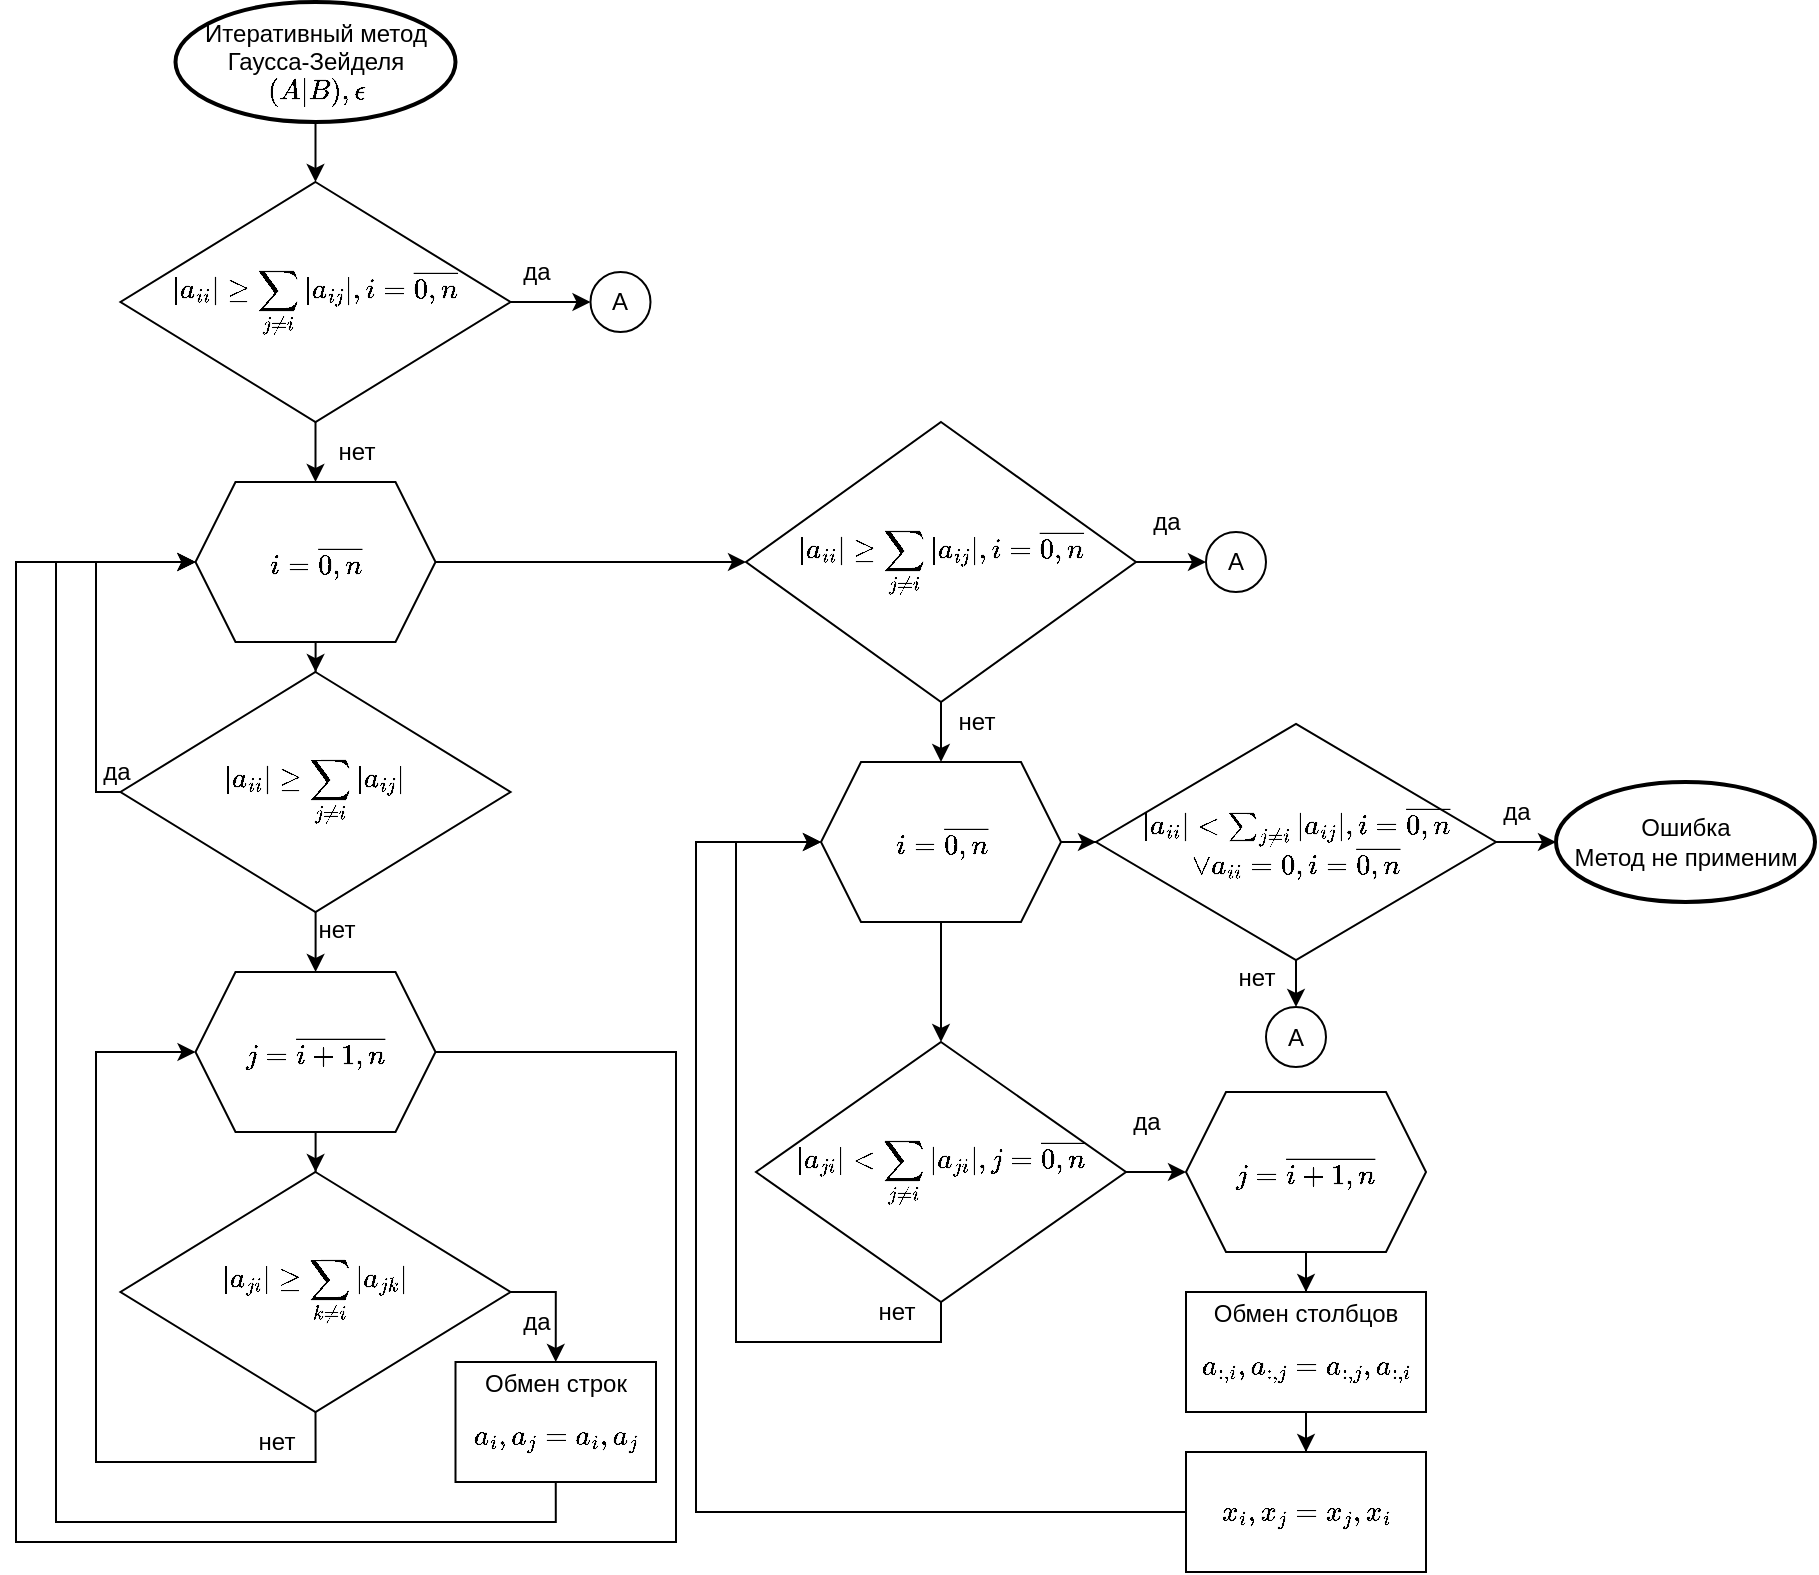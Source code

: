 <mxfile version="24.0.4" type="device" pages="2">
  <diagram name="Page-1" id="93AfGYuef2_yZVPc6nXK">
    <mxGraphModel dx="1579" dy="790" grid="1" gridSize="10" guides="1" tooltips="1" connect="1" arrows="1" fold="1" page="1" pageScale="1" pageWidth="850" pageHeight="1100" math="1" shadow="0">
      <root>
        <mxCell id="0" />
        <mxCell id="1" parent="0" />
        <mxCell id="3AjWjBE8GkJIppShjR5_-3" value="Итеративный метод Гаусса-Зейделя&lt;div&gt;\((A|B), \epsilon\)&lt;br&gt;&lt;/div&gt;" style="strokeWidth=2;html=1;shape=mxgraph.flowchart.start_1;whiteSpace=wrap;" parent="1" vertex="1">
          <mxGeometry x="129.75" y="40" width="140" height="60" as="geometry" />
        </mxCell>
        <mxCell id="3AjWjBE8GkJIppShjR5_-13" value="" style="edgeStyle=orthogonalEdgeStyle;rounded=0;orthogonalLoop=1;jettySize=auto;html=1;entryX=0.5;entryY=0;entryDx=0;entryDy=0;exitX=0.5;exitY=1;exitDx=0;exitDy=0;exitPerimeter=0;" parent="1" source="3AjWjBE8GkJIppShjR5_-3" target="e9ZiOkvPnKSSuZy2veKX-60" edge="1">
          <mxGeometry relative="1" as="geometry">
            <mxPoint x="200" y="97" as="sourcePoint" />
            <mxPoint x="200" y="105" as="targetPoint" />
          </mxGeometry>
        </mxCell>
        <mxCell id="3AjWjBE8GkJIppShjR5_-25" value="" style="edgeStyle=orthogonalEdgeStyle;rounded=0;orthogonalLoop=1;jettySize=auto;html=1;entryX=0.5;entryY=0;entryDx=0;entryDy=0;exitX=0.5;exitY=1;exitDx=0;exitDy=0;" parent="1" source="e9ZiOkvPnKSSuZy2veKX-60" target="e9ZiOkvPnKSSuZy2veKX-1" edge="1">
          <mxGeometry relative="1" as="geometry">
            <mxPoint x="200" y="245" as="sourcePoint" />
            <mxPoint x="200" y="290" as="targetPoint" />
          </mxGeometry>
        </mxCell>
        <mxCell id="3AjWjBE8GkJIppShjR5_-18" value="да" style="text;html=1;align=center;verticalAlign=middle;resizable=0;points=[];autosize=1;strokeColor=none;fillColor=none;" parent="1" vertex="1">
          <mxGeometry x="290" y="160" width="40" height="30" as="geometry" />
        </mxCell>
        <mxCell id="3AjWjBE8GkJIppShjR5_-19" value="нет" style="text;html=1;align=center;verticalAlign=middle;resizable=0;points=[];autosize=1;strokeColor=none;fillColor=none;" parent="1" vertex="1">
          <mxGeometry x="200" y="250" width="40" height="30" as="geometry" />
        </mxCell>
        <mxCell id="e9ZiOkvPnKSSuZy2veKX-3" value="" style="edgeStyle=orthogonalEdgeStyle;rounded=0;orthogonalLoop=1;jettySize=auto;html=1;" edge="1" parent="1" source="e9ZiOkvPnKSSuZy2veKX-1" target="e9ZiOkvPnKSSuZy2veKX-2">
          <mxGeometry relative="1" as="geometry" />
        </mxCell>
        <mxCell id="e9ZiOkvPnKSSuZy2veKX-26" value="" style="edgeStyle=orthogonalEdgeStyle;rounded=0;orthogonalLoop=1;jettySize=auto;html=1;" edge="1" parent="1" source="e9ZiOkvPnKSSuZy2veKX-1" target="e9ZiOkvPnKSSuZy2veKX-25">
          <mxGeometry relative="1" as="geometry" />
        </mxCell>
        <mxCell id="e9ZiOkvPnKSSuZy2veKX-1" value="$$i = \overline{0,n}$$" style="shape=hexagon;perimeter=hexagonPerimeter2;whiteSpace=wrap;html=1;fixedSize=1;" vertex="1" parent="1">
          <mxGeometry x="139.75" y="280" width="120" height="80" as="geometry" />
        </mxCell>
        <mxCell id="e9ZiOkvPnKSSuZy2veKX-5" value="" style="edgeStyle=orthogonalEdgeStyle;rounded=0;orthogonalLoop=1;jettySize=auto;html=1;" edge="1" parent="1" source="e9ZiOkvPnKSSuZy2veKX-2" target="e9ZiOkvPnKSSuZy2veKX-4">
          <mxGeometry relative="1" as="geometry" />
        </mxCell>
        <mxCell id="e9ZiOkvPnKSSuZy2veKX-41" style="edgeStyle=orthogonalEdgeStyle;rounded=0;orthogonalLoop=1;jettySize=auto;html=1;entryX=0;entryY=0.5;entryDx=0;entryDy=0;exitX=0;exitY=0.5;exitDx=0;exitDy=0;" edge="1" parent="1" source="e9ZiOkvPnKSSuZy2veKX-2" target="e9ZiOkvPnKSSuZy2veKX-1">
          <mxGeometry relative="1" as="geometry">
            <mxPoint x="100" y="380" as="targetPoint" />
            <Array as="points">
              <mxPoint x="90" y="435" />
              <mxPoint x="90" y="320" />
            </Array>
          </mxGeometry>
        </mxCell>
        <mxCell id="e9ZiOkvPnKSSuZy2veKX-2" value="$$|a_{ii}| \geq \sum_{j\neq i}|a_{ij}|$$" style="rhombus;whiteSpace=wrap;html=1;" vertex="1" parent="1">
          <mxGeometry x="102.25" y="375" width="195" height="120" as="geometry" />
        </mxCell>
        <mxCell id="e9ZiOkvPnKSSuZy2veKX-8" value="" style="edgeStyle=orthogonalEdgeStyle;rounded=0;orthogonalLoop=1;jettySize=auto;html=1;" edge="1" parent="1" source="e9ZiOkvPnKSSuZy2veKX-4" target="e9ZiOkvPnKSSuZy2veKX-7">
          <mxGeometry relative="1" as="geometry" />
        </mxCell>
        <mxCell id="e9ZiOkvPnKSSuZy2veKX-43" style="edgeStyle=orthogonalEdgeStyle;rounded=0;orthogonalLoop=1;jettySize=auto;html=1;entryX=0;entryY=0.5;entryDx=0;entryDy=0;exitX=1;exitY=0.5;exitDx=0;exitDy=0;" edge="1" parent="1" source="e9ZiOkvPnKSSuZy2veKX-4" target="e9ZiOkvPnKSSuZy2veKX-1">
          <mxGeometry relative="1" as="geometry">
            <Array as="points">
              <mxPoint x="380" y="565" />
              <mxPoint x="380" y="810" />
              <mxPoint x="50" y="810" />
              <mxPoint x="50" y="320" />
            </Array>
          </mxGeometry>
        </mxCell>
        <mxCell id="e9ZiOkvPnKSSuZy2veKX-4" value="$$j = \overline{i+1, n} $$" style="shape=hexagon;perimeter=hexagonPerimeter2;whiteSpace=wrap;html=1;fixedSize=1;" vertex="1" parent="1">
          <mxGeometry x="139.75" y="525" width="120" height="80" as="geometry" />
        </mxCell>
        <mxCell id="e9ZiOkvPnKSSuZy2veKX-10" value="" style="edgeStyle=orthogonalEdgeStyle;rounded=0;orthogonalLoop=1;jettySize=auto;html=1;exitX=1;exitY=0.5;exitDx=0;exitDy=0;entryX=0.5;entryY=0;entryDx=0;entryDy=0;" edge="1" parent="1" source="e9ZiOkvPnKSSuZy2veKX-7" target="e9ZiOkvPnKSSuZy2veKX-9">
          <mxGeometry relative="1" as="geometry">
            <mxPoint x="340" y="780" as="targetPoint" />
            <Array as="points">
              <mxPoint x="320" y="685" />
            </Array>
          </mxGeometry>
        </mxCell>
        <mxCell id="e9ZiOkvPnKSSuZy2veKX-13" value="" style="edgeStyle=orthogonalEdgeStyle;rounded=0;orthogonalLoop=1;jettySize=auto;html=1;entryX=0;entryY=0.5;entryDx=0;entryDy=0;exitX=0.5;exitY=1;exitDx=0;exitDy=0;" edge="1" parent="1" source="e9ZiOkvPnKSSuZy2veKX-9" target="e9ZiOkvPnKSSuZy2veKX-1">
          <mxGeometry relative="1" as="geometry">
            <mxPoint x="30" y="310" as="targetPoint" />
            <Array as="points">
              <mxPoint x="320" y="800" />
              <mxPoint x="70" y="800" />
              <mxPoint x="70" y="320" />
            </Array>
          </mxGeometry>
        </mxCell>
        <mxCell id="e9ZiOkvPnKSSuZy2veKX-9" value="Обмен строк&lt;br&gt;$$a_{i}, a_{j}= a_{i}, a_{j}$$" style="whiteSpace=wrap;html=1;" vertex="1" parent="1">
          <mxGeometry x="269.75" y="720" width="100.25" height="60" as="geometry" />
        </mxCell>
        <mxCell id="e9ZiOkvPnKSSuZy2veKX-14" style="edgeStyle=orthogonalEdgeStyle;rounded=0;orthogonalLoop=1;jettySize=auto;html=1;exitX=0.5;exitY=1;exitDx=0;exitDy=0;entryX=0;entryY=0.5;entryDx=0;entryDy=0;" edge="1" parent="1" source="e9ZiOkvPnKSSuZy2veKX-7" target="e9ZiOkvPnKSSuZy2veKX-4">
          <mxGeometry relative="1" as="geometry">
            <mxPoint x="110" y="830" as="sourcePoint" />
            <mxPoint x="130" y="540" as="targetPoint" />
            <Array as="points">
              <mxPoint x="200" y="770" />
              <mxPoint x="90" y="770" />
              <mxPoint x="90" y="565" />
            </Array>
          </mxGeometry>
        </mxCell>
        <mxCell id="e9ZiOkvPnKSSuZy2veKX-7" value="$$|a_{ji}| \geq \sum_{k\neq i}|a_{jk}|$$" style="rhombus;whiteSpace=wrap;html=1;" vertex="1" parent="1">
          <mxGeometry x="102.25" y="625" width="195" height="120" as="geometry" />
        </mxCell>
        <mxCell id="e9ZiOkvPnKSSuZy2veKX-23" value="да" style="text;html=1;align=center;verticalAlign=middle;resizable=0;points=[];autosize=1;strokeColor=none;fillColor=none;" vertex="1" parent="1">
          <mxGeometry x="290" y="685" width="40" height="30" as="geometry" />
        </mxCell>
        <mxCell id="e9ZiOkvPnKSSuZy2veKX-24" value="нет" style="text;html=1;align=center;verticalAlign=middle;resizable=0;points=[];autosize=1;strokeColor=none;fillColor=none;" vertex="1" parent="1">
          <mxGeometry x="160" y="745" width="40" height="30" as="geometry" />
        </mxCell>
        <mxCell id="e9ZiOkvPnKSSuZy2veKX-34" style="edgeStyle=orthogonalEdgeStyle;rounded=0;orthogonalLoop=1;jettySize=auto;html=1;entryX=0.5;entryY=0;entryDx=0;entryDy=0;" edge="1" parent="1" source="e9ZiOkvPnKSSuZy2veKX-25" target="e9ZiOkvPnKSSuZy2veKX-31">
          <mxGeometry relative="1" as="geometry" />
        </mxCell>
        <mxCell id="fftwvyNlPydw7wGexTdd-6" style="edgeStyle=orthogonalEdgeStyle;rounded=0;orthogonalLoop=1;jettySize=auto;html=1;entryX=0;entryY=0.5;entryDx=0;entryDy=0;" edge="1" parent="1" source="e9ZiOkvPnKSSuZy2veKX-25" target="fftwvyNlPydw7wGexTdd-5">
          <mxGeometry relative="1" as="geometry" />
        </mxCell>
        <mxCell id="e9ZiOkvPnKSSuZy2veKX-25" value="$$|a_{ii}| \geq \sum_{j\neq i}|a_{ij}|, i = \overline{0,n}$$" style="rhombus;whiteSpace=wrap;html=1;" vertex="1" parent="1">
          <mxGeometry x="415" y="250" width="195" height="140" as="geometry" />
        </mxCell>
        <mxCell id="e9ZiOkvPnKSSuZy2veKX-28" value="да" style="text;html=1;align=center;verticalAlign=middle;resizable=0;points=[];autosize=1;strokeColor=none;fillColor=none;" vertex="1" parent="1">
          <mxGeometry x="605" y="285" width="40" height="30" as="geometry" />
        </mxCell>
        <mxCell id="e9ZiOkvPnKSSuZy2veKX-30" value="нет" style="text;html=1;align=center;verticalAlign=middle;resizable=0;points=[];autosize=1;strokeColor=none;fillColor=none;" vertex="1" parent="1">
          <mxGeometry x="510" y="385" width="40" height="30" as="geometry" />
        </mxCell>
        <mxCell id="e9ZiOkvPnKSSuZy2veKX-39" value="" style="edgeStyle=orthogonalEdgeStyle;rounded=0;orthogonalLoop=1;jettySize=auto;html=1;" edge="1" parent="1" source="e9ZiOkvPnKSSuZy2veKX-31" target="e9ZiOkvPnKSSuZy2veKX-38">
          <mxGeometry relative="1" as="geometry" />
        </mxCell>
        <mxCell id="e9ZiOkvPnKSSuZy2veKX-55" style="edgeStyle=orthogonalEdgeStyle;rounded=0;orthogonalLoop=1;jettySize=auto;html=1;entryX=0;entryY=0.5;entryDx=0;entryDy=0;" edge="1" parent="1" source="e9ZiOkvPnKSSuZy2veKX-31" target="e9ZiOkvPnKSSuZy2veKX-56">
          <mxGeometry relative="1" as="geometry">
            <mxPoint x="690" y="480" as="targetPoint" />
          </mxGeometry>
        </mxCell>
        <mxCell id="e9ZiOkvPnKSSuZy2veKX-31" value="$$i = \overline{0,n}$$" style="shape=hexagon;perimeter=hexagonPerimeter2;whiteSpace=wrap;html=1;fixedSize=1;" vertex="1" parent="1">
          <mxGeometry x="452.5" y="420" width="120" height="80" as="geometry" />
        </mxCell>
        <mxCell id="e9ZiOkvPnKSSuZy2veKX-44" style="edgeStyle=orthogonalEdgeStyle;rounded=0;orthogonalLoop=1;jettySize=auto;html=1;entryX=0;entryY=0.5;entryDx=0;entryDy=0;exitX=0.5;exitY=1;exitDx=0;exitDy=0;" edge="1" parent="1" source="e9ZiOkvPnKSSuZy2veKX-38" target="e9ZiOkvPnKSSuZy2veKX-31">
          <mxGeometry relative="1" as="geometry">
            <mxPoint x="417" y="480" as="targetPoint" />
            <Array as="points">
              <mxPoint x="512" y="710" />
              <mxPoint x="410" y="710" />
              <mxPoint x="410" y="460" />
            </Array>
          </mxGeometry>
        </mxCell>
        <mxCell id="e9ZiOkvPnKSSuZy2veKX-47" style="edgeStyle=orthogonalEdgeStyle;rounded=0;orthogonalLoop=1;jettySize=auto;html=1;entryX=0;entryY=0.5;entryDx=0;entryDy=0;" edge="1" parent="1" source="e9ZiOkvPnKSSuZy2veKX-38" target="e9ZiOkvPnKSSuZy2veKX-48">
          <mxGeometry relative="1" as="geometry">
            <mxPoint x="670" y="620" as="targetPoint" />
          </mxGeometry>
        </mxCell>
        <mxCell id="e9ZiOkvPnKSSuZy2veKX-38" value="&lt;div&gt;&lt;br&gt;&lt;/div&gt;&lt;div&gt;$$|a_{ji}| &amp;lt; \sum_{j\neq i}|a_{ji}|, j = \overline{0,n}$$&lt;br&gt;&lt;/div&gt;" style="rhombus;whiteSpace=wrap;html=1;" vertex="1" parent="1">
          <mxGeometry x="420" y="560" width="185" height="130" as="geometry" />
        </mxCell>
        <mxCell id="e9ZiOkvPnKSSuZy2veKX-40" value="нет" style="text;html=1;align=center;verticalAlign=middle;resizable=0;points=[];autosize=1;strokeColor=none;fillColor=none;" vertex="1" parent="1">
          <mxGeometry x="190" y="489.06" width="40" height="30" as="geometry" />
        </mxCell>
        <mxCell id="e9ZiOkvPnKSSuZy2veKX-42" value="да" style="text;html=1;align=center;verticalAlign=middle;resizable=0;points=[];autosize=1;strokeColor=none;fillColor=none;" vertex="1" parent="1">
          <mxGeometry x="80" y="410" width="40" height="30" as="geometry" />
        </mxCell>
        <mxCell id="e9ZiOkvPnKSSuZy2veKX-46" value="нет" style="text;html=1;align=center;verticalAlign=middle;resizable=0;points=[];autosize=1;strokeColor=none;fillColor=none;" vertex="1" parent="1">
          <mxGeometry x="470" y="680" width="40" height="30" as="geometry" />
        </mxCell>
        <mxCell id="e9ZiOkvPnKSSuZy2veKX-51" value="" style="edgeStyle=orthogonalEdgeStyle;rounded=0;orthogonalLoop=1;jettySize=auto;html=1;" edge="1" parent="1" source="e9ZiOkvPnKSSuZy2veKX-48" target="e9ZiOkvPnKSSuZy2veKX-50">
          <mxGeometry relative="1" as="geometry" />
        </mxCell>
        <mxCell id="e9ZiOkvPnKSSuZy2veKX-48" value="$$j = \overline{i+1, n} $$" style="shape=hexagon;perimeter=hexagonPerimeter2;whiteSpace=wrap;html=1;fixedSize=1;" vertex="1" parent="1">
          <mxGeometry x="635" y="585" width="120" height="80" as="geometry" />
        </mxCell>
        <mxCell id="e9ZiOkvPnKSSuZy2veKX-49" value="да" style="text;html=1;align=center;verticalAlign=middle;resizable=0;points=[];autosize=1;strokeColor=none;fillColor=none;" vertex="1" parent="1">
          <mxGeometry x="595" y="585" width="40" height="30" as="geometry" />
        </mxCell>
        <mxCell id="e9ZiOkvPnKSSuZy2veKX-53" value="" style="edgeStyle=orthogonalEdgeStyle;rounded=0;orthogonalLoop=1;jettySize=auto;html=1;" edge="1" parent="1" source="e9ZiOkvPnKSSuZy2veKX-50" target="e9ZiOkvPnKSSuZy2veKX-52">
          <mxGeometry relative="1" as="geometry" />
        </mxCell>
        <mxCell id="e9ZiOkvPnKSSuZy2veKX-50" value="Обмен столбцов&lt;span style=&quot;background-color: initial;&quot;&gt;$$ a_{:,i}, a_{:,j} = a_{:,j}, a_{:,i} $$&lt;/span&gt;" style="whiteSpace=wrap;html=1;" vertex="1" parent="1">
          <mxGeometry x="635" y="685" width="120" height="60" as="geometry" />
        </mxCell>
        <mxCell id="e9ZiOkvPnKSSuZy2veKX-54" style="edgeStyle=orthogonalEdgeStyle;rounded=0;orthogonalLoop=1;jettySize=auto;html=1;entryX=0;entryY=0.5;entryDx=0;entryDy=0;exitX=0;exitY=0.5;exitDx=0;exitDy=0;" edge="1" parent="1" source="e9ZiOkvPnKSSuZy2veKX-52" target="e9ZiOkvPnKSSuZy2veKX-31">
          <mxGeometry relative="1" as="geometry">
            <mxPoint x="500" y="480" as="targetPoint" />
            <mxPoint x="650" y="920" as="sourcePoint" />
            <Array as="points">
              <mxPoint x="390" y="795" />
              <mxPoint x="390" y="460" />
            </Array>
          </mxGeometry>
        </mxCell>
        <mxCell id="e9ZiOkvPnKSSuZy2veKX-52" value="$$ x_{i}, x_{j} = x_{j}, x_{i}$$" style="whiteSpace=wrap;html=1;" vertex="1" parent="1">
          <mxGeometry x="635" y="765" width="120" height="60" as="geometry" />
        </mxCell>
        <mxCell id="e9ZiOkvPnKSSuZy2veKX-57" style="edgeStyle=orthogonalEdgeStyle;rounded=0;orthogonalLoop=1;jettySize=auto;html=1;entryX=0;entryY=0.5;entryDx=0;entryDy=0;entryPerimeter=0;exitX=1;exitY=0.5;exitDx=0;exitDy=0;" edge="1" parent="1" source="e9ZiOkvPnKSSuZy2veKX-56" target="e9ZiOkvPnKSSuZy2veKX-64">
          <mxGeometry relative="1" as="geometry">
            <mxPoint x="1130.15" y="482.5" as="targetPoint" />
            <mxPoint x="890.003" y="462.413" as="sourcePoint" />
          </mxGeometry>
        </mxCell>
        <mxCell id="fftwvyNlPydw7wGexTdd-8" style="edgeStyle=orthogonalEdgeStyle;rounded=0;orthogonalLoop=1;jettySize=auto;html=1;exitX=0.5;exitY=1;exitDx=0;exitDy=0;entryX=0.5;entryY=0;entryDx=0;entryDy=0;" edge="1" parent="1" source="e9ZiOkvPnKSSuZy2veKX-56" target="fftwvyNlPydw7wGexTdd-7">
          <mxGeometry relative="1" as="geometry">
            <Array as="points">
              <mxPoint x="690" y="519" />
            </Array>
          </mxGeometry>
        </mxCell>
        <mxCell id="e9ZiOkvPnKSSuZy2veKX-56" value="\(|a_{ii}| &amp;lt; \sum_{j\neq i}|a_{ij}|, i = \overline{0,n}\)\(\vee a_{ii} = 0, i = \overline{0,n}\)" style="rhombus;whiteSpace=wrap;html=1;" vertex="1" parent="1">
          <mxGeometry x="590" y="400.94" width="200" height="118.12" as="geometry" />
        </mxCell>
        <mxCell id="fftwvyNlPydw7wGexTdd-4" style="edgeStyle=orthogonalEdgeStyle;rounded=0;orthogonalLoop=1;jettySize=auto;html=1;entryX=0;entryY=0.5;entryDx=0;entryDy=0;" edge="1" parent="1" source="e9ZiOkvPnKSSuZy2veKX-60" target="fftwvyNlPydw7wGexTdd-3">
          <mxGeometry relative="1" as="geometry" />
        </mxCell>
        <mxCell id="e9ZiOkvPnKSSuZy2veKX-60" value="$$|a_{ii}| \geq \sum_{j\neq i}|a_{ij}|, i = \overline{0,n}$$" style="rhombus;whiteSpace=wrap;html=1;" vertex="1" parent="1">
          <mxGeometry x="102.25" y="130" width="195" height="120" as="geometry" />
        </mxCell>
        <mxCell id="e9ZiOkvPnKSSuZy2veKX-61" value="да" style="text;html=1;align=center;verticalAlign=middle;resizable=0;points=[];autosize=1;strokeColor=none;fillColor=none;" vertex="1" parent="1">
          <mxGeometry x="780" y="430" width="40" height="30" as="geometry" />
        </mxCell>
        <mxCell id="e9ZiOkvPnKSSuZy2veKX-63" value="нет" style="text;html=1;align=center;verticalAlign=middle;resizable=0;points=[];autosize=1;strokeColor=none;fillColor=none;" vertex="1" parent="1">
          <mxGeometry x="650" y="512.5" width="40" height="30" as="geometry" />
        </mxCell>
        <mxCell id="e9ZiOkvPnKSSuZy2veKX-64" value="&lt;div&gt;Ошибка&lt;/div&gt;&lt;div&gt;Метод не применим&lt;/div&gt;" style="strokeWidth=2;html=1;shape=mxgraph.flowchart.start_1;whiteSpace=wrap;" vertex="1" parent="1">
          <mxGeometry x="820" y="430" width="129.5" height="60" as="geometry" />
        </mxCell>
        <mxCell id="fftwvyNlPydw7wGexTdd-3" value="A" style="ellipse;whiteSpace=wrap;html=1;aspect=fixed;" vertex="1" parent="1">
          <mxGeometry x="337.25" y="175" width="30" height="30" as="geometry" />
        </mxCell>
        <mxCell id="fftwvyNlPydw7wGexTdd-5" value="A" style="ellipse;whiteSpace=wrap;html=1;aspect=fixed;" vertex="1" parent="1">
          <mxGeometry x="645" y="305" width="30" height="30" as="geometry" />
        </mxCell>
        <mxCell id="fftwvyNlPydw7wGexTdd-7" value="A" style="ellipse;whiteSpace=wrap;html=1;aspect=fixed;" vertex="1" parent="1">
          <mxGeometry x="675" y="542.5" width="30" height="30" as="geometry" />
        </mxCell>
      </root>
    </mxGraphModel>
  </diagram>
  <diagram id="-zhVhlXQnifMt6FraIfC" name="Page-2">
    <mxGraphModel dx="966" dy="909" grid="1" gridSize="10" guides="1" tooltips="1" connect="1" arrows="1" fold="1" page="1" pageScale="1" pageWidth="850" pageHeight="1100" math="1" shadow="0">
      <root>
        <mxCell id="0" />
        <mxCell id="1" parent="0" />
        <mxCell id="63XGXizYEahxUSniesGo-1" value="" style="edgeStyle=orthogonalEdgeStyle;rounded=0;orthogonalLoop=1;jettySize=auto;html=1;" edge="1" parent="1" source="63XGXizYEahxUSniesGo-2" target="63XGXizYEahxUSniesGo-5">
          <mxGeometry relative="1" as="geometry" />
        </mxCell>
        <mxCell id="63XGXizYEahxUSniesGo-2" value="$$&amp;nbsp;X = 0, |X| = n$$ $$\text{converge} = \text{false} $$" style="rounded=0;whiteSpace=wrap;html=1;" vertex="1" parent="1">
          <mxGeometry x="940.15" y="162.5" width="120" height="60" as="geometry" />
        </mxCell>
        <mxCell id="63XGXizYEahxUSniesGo-3" value="" style="edgeStyle=orthogonalEdgeStyle;rounded=0;orthogonalLoop=1;jettySize=auto;html=1;" edge="1" parent="1" source="63XGXizYEahxUSniesGo-5" target="63XGXizYEahxUSniesGo-6">
          <mxGeometry relative="1" as="geometry" />
        </mxCell>
        <mxCell id="63XGXizYEahxUSniesGo-4" value="" style="edgeStyle=orthogonalEdgeStyle;rounded=0;orthogonalLoop=1;jettySize=auto;html=1;" edge="1" parent="1" source="63XGXizYEahxUSniesGo-5" target="63XGXizYEahxUSniesGo-8">
          <mxGeometry relative="1" as="geometry" />
        </mxCell>
        <mxCell id="63XGXizYEahxUSniesGo-5" value="$$\neg \text{converge} $$" style="rhombus;whiteSpace=wrap;html=1;rounded=0;" vertex="1" parent="1">
          <mxGeometry x="1094.9" y="152.5" width="80" height="80" as="geometry" />
        </mxCell>
        <mxCell id="63XGXizYEahxUSniesGo-6" value="$$&amp;nbsp;X = \left[ X_{i} \,|\, i \in \text{var_indices} \right] $$" style="whiteSpace=wrap;html=1;rounded=0;" vertex="1" parent="1">
          <mxGeometry x="1054.9" y="267.5" width="160" height="60" as="geometry" />
        </mxCell>
        <mxCell id="63XGXizYEahxUSniesGo-7" style="edgeStyle=orthogonalEdgeStyle;rounded=0;orthogonalLoop=1;jettySize=auto;html=1;entryX=0.5;entryY=0;entryDx=0;entryDy=0;" edge="1" parent="1" source="63XGXizYEahxUSniesGo-8" target="63XGXizYEahxUSniesGo-13">
          <mxGeometry relative="1" as="geometry" />
        </mxCell>
        <mxCell id="63XGXizYEahxUSniesGo-8" value="\(X&#39; = X\)" style="whiteSpace=wrap;html=1;rounded=0;" vertex="1" parent="1">
          <mxGeometry x="1240.06" y="162.5" width="120" height="60" as="geometry" />
        </mxCell>
        <mxCell id="63XGXizYEahxUSniesGo-9" value="да" style="text;html=1;align=center;verticalAlign=middle;resizable=0;points=[];autosize=1;strokeColor=none;fillColor=none;" vertex="1" parent="1">
          <mxGeometry x="1174.9" y="162.5" width="40" height="30" as="geometry" />
        </mxCell>
        <mxCell id="63XGXizYEahxUSniesGo-10" value="нет" style="text;html=1;align=center;verticalAlign=middle;resizable=0;points=[];autosize=1;strokeColor=none;fillColor=none;" vertex="1" parent="1">
          <mxGeometry x="1134.9" y="237.5" width="40" height="30" as="geometry" />
        </mxCell>
        <mxCell id="63XGXizYEahxUSniesGo-11" style="edgeStyle=orthogonalEdgeStyle;rounded=0;orthogonalLoop=1;jettySize=auto;html=1;entryX=0.5;entryY=0;entryDx=0;entryDy=0;" edge="1" parent="1" source="63XGXizYEahxUSniesGo-13" target="63XGXizYEahxUSniesGo-15">
          <mxGeometry relative="1" as="geometry">
            <mxPoint x="1280.06" y="397.5" as="targetPoint" />
          </mxGeometry>
        </mxCell>
        <mxCell id="63XGXizYEahxUSniesGo-12" style="edgeStyle=orthogonalEdgeStyle;rounded=0;orthogonalLoop=1;jettySize=auto;html=1;entryX=0;entryY=0.5;entryDx=0;entryDy=0;" edge="1" parent="1" source="63XGXizYEahxUSniesGo-13" target="63XGXizYEahxUSniesGo-21">
          <mxGeometry relative="1" as="geometry" />
        </mxCell>
        <mxCell id="63XGXizYEahxUSniesGo-13" value="$$i = \overline{0,n}$$" style="shape=hexagon;perimeter=hexagonPerimeter2;whiteSpace=wrap;html=1;fixedSize=1;" vertex="1" parent="1">
          <mxGeometry x="1240.06" y="262.5" width="120" height="80" as="geometry" />
        </mxCell>
        <mxCell id="63XGXizYEahxUSniesGo-14" style="edgeStyle=orthogonalEdgeStyle;rounded=0;orthogonalLoop=1;jettySize=auto;html=1;entryX=0.5;entryY=0;entryDx=0;entryDy=0;" edge="1" parent="1" source="63XGXizYEahxUSniesGo-15" target="63XGXizYEahxUSniesGo-17">
          <mxGeometry relative="1" as="geometry">
            <mxPoint x="1300.06" y="497.5" as="targetPoint" />
          </mxGeometry>
        </mxCell>
        <mxCell id="63XGXizYEahxUSniesGo-15" value="$$ s_{1} = \sum_{j=0}^{i} a_{ij} \cdot X&#39;_{j} $$" style="rounded=0;whiteSpace=wrap;html=1;" vertex="1" parent="1">
          <mxGeometry x="1240.06" y="387.5" width="120" height="60" as="geometry" />
        </mxCell>
        <mxCell id="63XGXizYEahxUSniesGo-16" style="edgeStyle=orthogonalEdgeStyle;rounded=0;orthogonalLoop=1;jettySize=auto;html=1;" edge="1" parent="1" source="63XGXizYEahxUSniesGo-17" target="63XGXizYEahxUSniesGo-19">
          <mxGeometry relative="1" as="geometry">
            <mxPoint x="1300.06" y="607.5" as="targetPoint" />
          </mxGeometry>
        </mxCell>
        <mxCell id="63XGXizYEahxUSniesGo-17" value="$$ s_{2} = \sum_{j=i+1}^{n} a_{ij} \cdot X{j} $$" style="rounded=0;whiteSpace=wrap;html=1;" vertex="1" parent="1">
          <mxGeometry x="1240.06" y="497.5" width="120" height="60" as="geometry" />
        </mxCell>
        <mxCell id="63XGXizYEahxUSniesGo-18" style="edgeStyle=orthogonalEdgeStyle;rounded=0;orthogonalLoop=1;jettySize=auto;html=1;entryX=0;entryY=0.5;entryDx=0;entryDy=0;" edge="1" parent="1" source="63XGXizYEahxUSniesGo-19" target="63XGXizYEahxUSniesGo-13">
          <mxGeometry relative="1" as="geometry">
            <Array as="points">
              <mxPoint x="1220.11" y="637.5" />
              <mxPoint x="1220.11" y="302.5" />
            </Array>
          </mxGeometry>
        </mxCell>
        <mxCell id="63XGXizYEahxUSniesGo-19" value="$$ X&#39;_{i} = \frac{b_{i} - s_{1} - s_{2}}{a_{ii}}$$" style="rounded=0;whiteSpace=wrap;html=1;" vertex="1" parent="1">
          <mxGeometry x="1240.06" y="607.5" width="120" height="60" as="geometry" />
        </mxCell>
        <mxCell id="63XGXizYEahxUSniesGo-20" style="edgeStyle=orthogonalEdgeStyle;rounded=0;orthogonalLoop=1;jettySize=auto;html=1;" edge="1" parent="1" source="63XGXizYEahxUSniesGo-21" target="63XGXizYEahxUSniesGo-23">
          <mxGeometry relative="1" as="geometry">
            <mxPoint x="1400.11" y="852.5" as="targetPoint" />
          </mxGeometry>
        </mxCell>
        <mxCell id="63XGXizYEahxUSniesGo-21" value="$$ \text{converge} =&amp;nbsp;\bigwedge_{i=0}^{n} |X&#39;_{i} - X_{i}| &amp;lt; \epsilon$$" style="rounded=0;whiteSpace=wrap;html=1;" vertex="1" parent="1">
          <mxGeometry x="1385.11" y="257.5" width="180" height="90" as="geometry" />
        </mxCell>
        <mxCell id="63XGXizYEahxUSniesGo-22" style="edgeStyle=orthogonalEdgeStyle;rounded=0;orthogonalLoop=1;jettySize=auto;html=1;entryX=0.5;entryY=0;entryDx=0;entryDy=0;" edge="1" parent="1" source="63XGXizYEahxUSniesGo-23" target="63XGXizYEahxUSniesGo-5">
          <mxGeometry relative="1" as="geometry">
            <Array as="points">
              <mxPoint x="1620.15" y="417.5" />
              <mxPoint x="1620.15" y="132.5" />
              <mxPoint x="1135.15" y="132.5" />
            </Array>
          </mxGeometry>
        </mxCell>
        <mxCell id="63XGXizYEahxUSniesGo-23" value="$$X = X&#39;$$" style="rounded=0;whiteSpace=wrap;html=1;" vertex="1" parent="1">
          <mxGeometry x="1415.11" y="387.5" width="120" height="60" as="geometry" />
        </mxCell>
        <mxCell id="63XGXizYEahxUSniesGo-24" value="Вернуть \(X\)" style="strokeWidth=2;html=1;shape=mxgraph.flowchart.start_1;whiteSpace=wrap;" vertex="1" parent="1">
          <mxGeometry x="1070.15" y="362.5" width="129.5" height="60" as="geometry" />
        </mxCell>
        <mxCell id="63XGXizYEahxUSniesGo-25" style="edgeStyle=orthogonalEdgeStyle;rounded=0;orthogonalLoop=1;jettySize=auto;html=1;entryX=0.5;entryY=0;entryDx=0;entryDy=0;entryPerimeter=0;" edge="1" parent="1" source="63XGXizYEahxUSniesGo-6" target="63XGXizYEahxUSniesGo-24">
          <mxGeometry relative="1" as="geometry" />
        </mxCell>
        <mxCell id="63XGXizYEahxUSniesGo-26" style="edgeStyle=orthogonalEdgeStyle;rounded=0;orthogonalLoop=1;jettySize=auto;html=1;entryX=0.5;entryY=0;entryDx=0;entryDy=0;" edge="1" parent="1" source="63XGXizYEahxUSniesGo-27" target="63XGXizYEahxUSniesGo-2">
          <mxGeometry relative="1" as="geometry" />
        </mxCell>
        <mxCell id="63XGXizYEahxUSniesGo-27" value="A" style="ellipse;whiteSpace=wrap;html=1;aspect=fixed;" vertex="1" parent="1">
          <mxGeometry x="985.15" y="90" width="30" height="30" as="geometry" />
        </mxCell>
      </root>
    </mxGraphModel>
  </diagram>
</mxfile>
